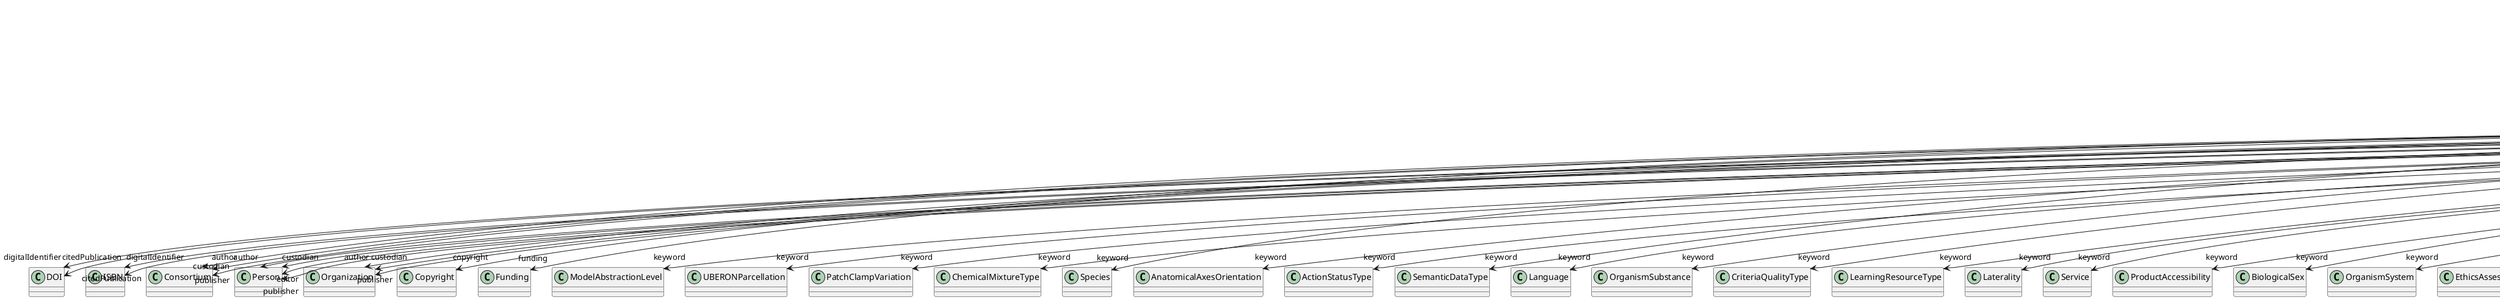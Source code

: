 @startuml
class Book {
+digitalIdentifier
+abstract
+author
+citedPublication
+copyright
+creationDate
+custodian
+editor
+funding
+IRI
+keyword
+license
+modificationDate
+name
+publicationDate
+publisher
+versionIdentifier

}
Book -d-> "digitalIdentifier" DOI
Book -d-> "digitalIdentifier" ISBN
Book -d-> "author" Consortium
Book -d-> "author" Person
Book -d-> "author" Organization
Book -d-> "citedPublication" DOI
Book -d-> "citedPublication" ISBN
Book -d-> "copyright" Copyright
Book -d-> "custodian" Consortium
Book -d-> "custodian" Person
Book -d-> "custodian" Organization
Book -d-> "editor" Person
Book -d-> "funding" Funding
Book -d-> "keyword" ModelAbstractionLevel
Book -d-> "keyword" UBERONParcellation
Book -d-> "keyword" PatchClampVariation
Book -d-> "keyword" ChemicalMixtureType
Book -d-> "keyword" Species
Book -d-> "keyword" AnatomicalAxesOrientation
Book -d-> "keyword" ActionStatusType
Book -d-> "keyword" SemanticDataType
Book -d-> "keyword" Language
Book -d-> "keyword" OrganismSubstance
Book -d-> "keyword" CriteriaQualityType
Book -d-> "keyword" LearningResourceType
Book -d-> "keyword" Laterality
Book -d-> "keyword" Service
Book -d-> "keyword" ProductAccessibility
Book -d-> "keyword" BiologicalSex
Book -d-> "keyword" OrganismSystem
Book -d-> "keyword" EthicsAssessment
Book -d-> "keyword" AgeCategory
Book -d-> "keyword" AuditoryStimulusType
Book -d-> "keyword" BiologicalOrder
Book -d-> "keyword" Organ
Book -d-> "keyword" OlfactoryStimulusType
Book -d-> "keyword" ModelScope
Book -d-> "keyword" SoftwareFeature
Book -d-> "keyword" AnnotationType
Book -d-> "keyword" SubcellularEntity
Book -d-> "keyword" OperatingDevice
Book -d-> "keyword" AnatomicalIdentificationType
Book -d-> "keyword" StimulationTechnique
Book -d-> "keyword" FileBundleGrouping
Book -d-> "keyword" Colormap
Book -d-> "keyword" GustatoryStimulusType
Book -d-> "keyword" ProgrammingLanguage
Book -d-> "keyword" DeviceType
Book -d-> "keyword" DiseaseModel
Book -d-> "keyword" OpticalStimulusType
Book -d-> "keyword" FileUsageRole
Book -d-> "keyword" AnatomicalPlane
Book -d-> "keyword" AtlasType
Book -d-> "keyword" CellCultureType
Book -d-> "keyword" Terminology
Book -d-> "keyword" CranialWindowConstructionType
Book -d-> "keyword" AnalysisTechnique
Book -d-> "keyword" CranialWindowReinforcementType
Book -d-> "keyword" EducationalLevel
Book -d-> "keyword" VisualStimulusType
Book -d-> "keyword" SubjectAttribute
Book -d-> "keyword" AnnotationCriteriaType
Book -d-> "keyword" DataType
Book -d-> "keyword" TissueSampleType
Book -d-> "keyword" BiologicalProcess
Book -d-> "keyword" UnitOfMeasurement
Book -d-> "keyword" SoftwareApplicationCategory
Book -d-> "keyword" MolecularEntity
Book -d-> "keyword" TactileStimulusType
Book -d-> "keyword" BreedingType
Book -d-> "keyword" CellType
Book -d-> "keyword" StimulationApproach
Book -d-> "keyword" TermSuggestion
Book -d-> "keyword" MetaDataModelType
Book -d-> "keyword" PreparationType
Book -d-> "keyword" FileRepositoryType
Book -d-> "keyword" Handedness
Book -d-> "keyword" SetupType
Book -d-> "keyword" OperatingSystem
Book -d-> "keyword" Disease
Book -d-> "keyword" DifferenceMeasure
Book -d-> "keyword" MeasuredQuantity
Book -d-> "keyword" QualitativeOverlap
Book -d-> "keyword" TypeOfUncertainty
Book -d-> "keyword" GeneticStrainType
Book -d-> "keyword" ContributionType
Book -d-> "keyword" Technique
Book -d-> "keyword" ExperimentalApproach
Book -d-> "keyword" TissueSampleAttribute
Book -d-> "keyword" ElectricalStimulusType
Book -d-> "keyword" MeasuredSignalType
Book -d-> "license" License
Book -d-> "publisher" Consortium
Book -d-> "publisher" Person
Book -d-> "publisher" Organization

@enduml